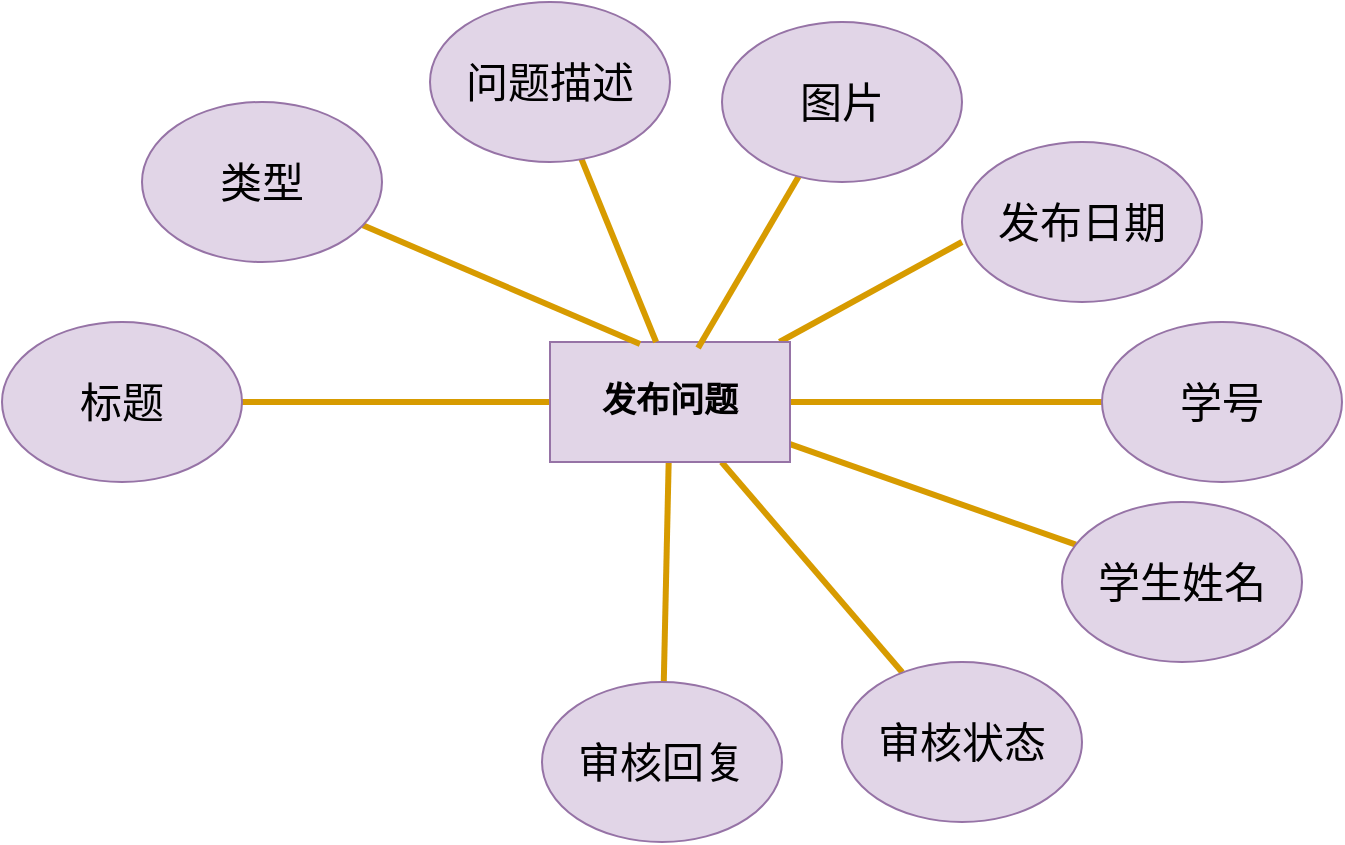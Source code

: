 <mxfile version="21.2.9" type="github">
  <diagram name="第 1 页" id="C6K9CvDlEaFAPa34LXr9">
    <mxGraphModel dx="1081" dy="748" grid="1" gridSize="10" guides="1" tooltips="1" connect="1" arrows="1" fold="1" page="1" pageScale="1" pageWidth="827" pageHeight="1169" math="0" shadow="0">
      <root>
        <mxCell id="0" />
        <mxCell id="1" parent="0" />
        <mxCell id="56aWcW9mlWaPoIm9u7QT-11" style="rounded=0;orthogonalLoop=1;jettySize=auto;html=1;endArrow=none;endFill=0;fillColor=#ffe6cc;strokeColor=#d79b00;strokeWidth=3;" edge="1" parent="1" source="56aWcW9mlWaPoIm9u7QT-1" target="56aWcW9mlWaPoIm9u7QT-9">
          <mxGeometry relative="1" as="geometry" />
        </mxCell>
        <mxCell id="56aWcW9mlWaPoIm9u7QT-24" style="edgeStyle=none;shape=connector;rounded=0;orthogonalLoop=1;jettySize=auto;html=1;entryX=0;entryY=0.625;entryDx=0;entryDy=0;entryPerimeter=0;labelBackgroundColor=default;strokeColor=#d79b00;strokeWidth=3;fontFamily=Helvetica;fontSize=11;fontColor=default;endArrow=none;endFill=0;fillColor=#ffe6cc;" edge="1" parent="1" source="56aWcW9mlWaPoIm9u7QT-1" target="56aWcW9mlWaPoIm9u7QT-20">
          <mxGeometry relative="1" as="geometry" />
        </mxCell>
        <mxCell id="56aWcW9mlWaPoIm9u7QT-25" style="edgeStyle=none;shape=connector;rounded=0;orthogonalLoop=1;jettySize=auto;html=1;labelBackgroundColor=default;strokeColor=#d79b00;strokeWidth=3;fontFamily=Helvetica;fontSize=11;fontColor=default;endArrow=none;endFill=0;fillColor=#ffe6cc;" edge="1" parent="1" source="56aWcW9mlWaPoIm9u7QT-1" target="56aWcW9mlWaPoIm9u7QT-19">
          <mxGeometry relative="1" as="geometry" />
        </mxCell>
        <mxCell id="56aWcW9mlWaPoIm9u7QT-26" style="edgeStyle=none;shape=connector;rounded=0;orthogonalLoop=1;jettySize=auto;html=1;labelBackgroundColor=default;strokeColor=#d79b00;strokeWidth=3;fontFamily=Helvetica;fontSize=11;fontColor=default;endArrow=none;endFill=0;fillColor=#ffe6cc;" edge="1" parent="1" source="56aWcW9mlWaPoIm9u7QT-1" target="56aWcW9mlWaPoIm9u7QT-21">
          <mxGeometry relative="1" as="geometry" />
        </mxCell>
        <mxCell id="56aWcW9mlWaPoIm9u7QT-27" style="edgeStyle=none;shape=connector;rounded=0;orthogonalLoop=1;jettySize=auto;html=1;labelBackgroundColor=default;strokeColor=#d79b00;strokeWidth=3;fontFamily=Helvetica;fontSize=11;fontColor=default;endArrow=none;endFill=0;fillColor=#ffe6cc;" edge="1" parent="1" source="56aWcW9mlWaPoIm9u7QT-1" target="56aWcW9mlWaPoIm9u7QT-22">
          <mxGeometry relative="1" as="geometry" />
        </mxCell>
        <mxCell id="56aWcW9mlWaPoIm9u7QT-28" style="edgeStyle=none;shape=connector;rounded=0;orthogonalLoop=1;jettySize=auto;html=1;labelBackgroundColor=default;strokeColor=#d79b00;strokeWidth=3;fontFamily=Helvetica;fontSize=11;fontColor=default;endArrow=none;endFill=0;fillColor=#ffe6cc;" edge="1" parent="1" source="56aWcW9mlWaPoIm9u7QT-1" target="56aWcW9mlWaPoIm9u7QT-23">
          <mxGeometry relative="1" as="geometry" />
        </mxCell>
        <mxCell id="56aWcW9mlWaPoIm9u7QT-1" value="发布问题" style="rounded=0;whiteSpace=wrap;html=1;fillColor=#e1d5e7;strokeColor=#9673a6;fontFamily=Times New Roman;fontStyle=1;fontSize=17;" vertex="1" parent="1">
          <mxGeometry x="354" y="290" width="120" height="60" as="geometry" />
        </mxCell>
        <mxCell id="56aWcW9mlWaPoIm9u7QT-9" value="标题" style="ellipse;whiteSpace=wrap;html=1;fillColor=#e1d5e7;strokeColor=#9673a6;fontSize=21;" vertex="1" parent="1">
          <mxGeometry x="80" y="280" width="120" height="80" as="geometry" />
        </mxCell>
        <mxCell id="56aWcW9mlWaPoIm9u7QT-12" style="rounded=0;orthogonalLoop=1;jettySize=auto;html=1;endArrow=none;endFill=0;fillColor=#ffe6cc;strokeColor=#d79b00;strokeWidth=3;exitX=0.375;exitY=0.017;exitDx=0;exitDy=0;exitPerimeter=0;" edge="1" parent="1" target="56aWcW9mlWaPoIm9u7QT-13" source="56aWcW9mlWaPoIm9u7QT-1">
          <mxGeometry relative="1" as="geometry">
            <mxPoint x="344" y="270" as="sourcePoint" />
          </mxGeometry>
        </mxCell>
        <mxCell id="56aWcW9mlWaPoIm9u7QT-13" value="类型" style="ellipse;whiteSpace=wrap;html=1;fillColor=#e1d5e7;strokeColor=#9673a6;fontSize=21;" vertex="1" parent="1">
          <mxGeometry x="150" y="170" width="120" height="80" as="geometry" />
        </mxCell>
        <mxCell id="56aWcW9mlWaPoIm9u7QT-14" style="rounded=0;orthogonalLoop=1;jettySize=auto;html=1;endArrow=none;endFill=0;fillColor=#ffe6cc;strokeColor=#d79b00;strokeWidth=3;exitX=0.617;exitY=0.05;exitDx=0;exitDy=0;exitPerimeter=0;" edge="1" parent="1" target="56aWcW9mlWaPoIm9u7QT-15" source="56aWcW9mlWaPoIm9u7QT-1">
          <mxGeometry relative="1" as="geometry">
            <mxPoint x="534" y="210" as="sourcePoint" />
          </mxGeometry>
        </mxCell>
        <mxCell id="56aWcW9mlWaPoIm9u7QT-15" value="图片" style="ellipse;whiteSpace=wrap;html=1;fillColor=#e1d5e7;strokeColor=#9673a6;fontSize=21;" vertex="1" parent="1">
          <mxGeometry x="440" y="130" width="120" height="80" as="geometry" />
        </mxCell>
        <mxCell id="56aWcW9mlWaPoIm9u7QT-18" style="edgeStyle=none;shape=connector;rounded=0;orthogonalLoop=1;jettySize=auto;html=1;entryX=0.442;entryY=0;entryDx=0;entryDy=0;entryPerimeter=0;labelBackgroundColor=default;strokeColor=#d79b00;strokeWidth=3;fontFamily=Helvetica;fontSize=11;fontColor=default;endArrow=none;endFill=0;fillColor=#ffe6cc;" edge="1" parent="1" source="56aWcW9mlWaPoIm9u7QT-16" target="56aWcW9mlWaPoIm9u7QT-1">
          <mxGeometry relative="1" as="geometry" />
        </mxCell>
        <mxCell id="56aWcW9mlWaPoIm9u7QT-16" value="问题描述" style="ellipse;whiteSpace=wrap;html=1;fillColor=#e1d5e7;strokeColor=#9673a6;fontSize=21;" vertex="1" parent="1">
          <mxGeometry x="294" y="120" width="120" height="80" as="geometry" />
        </mxCell>
        <mxCell id="56aWcW9mlWaPoIm9u7QT-19" value="学号" style="ellipse;whiteSpace=wrap;html=1;fillColor=#e1d5e7;strokeColor=#9673a6;fontSize=21;" vertex="1" parent="1">
          <mxGeometry x="630" y="280" width="120" height="80" as="geometry" />
        </mxCell>
        <mxCell id="56aWcW9mlWaPoIm9u7QT-20" value="发布日期" style="ellipse;whiteSpace=wrap;html=1;fillColor=#e1d5e7;strokeColor=#9673a6;fontSize=21;" vertex="1" parent="1">
          <mxGeometry x="560" y="190" width="120" height="80" as="geometry" />
        </mxCell>
        <mxCell id="56aWcW9mlWaPoIm9u7QT-21" value="学生姓名" style="ellipse;whiteSpace=wrap;html=1;fillColor=#e1d5e7;strokeColor=#9673a6;fontSize=21;" vertex="1" parent="1">
          <mxGeometry x="610" y="370" width="120" height="80" as="geometry" />
        </mxCell>
        <mxCell id="56aWcW9mlWaPoIm9u7QT-22" value="审核状态" style="ellipse;whiteSpace=wrap;html=1;fillColor=#e1d5e7;strokeColor=#9673a6;fontSize=21;" vertex="1" parent="1">
          <mxGeometry x="500" y="450" width="120" height="80" as="geometry" />
        </mxCell>
        <mxCell id="56aWcW9mlWaPoIm9u7QT-23" value="审核回复" style="ellipse;whiteSpace=wrap;html=1;fillColor=#e1d5e7;strokeColor=#9673a6;fontSize=21;" vertex="1" parent="1">
          <mxGeometry x="350" y="460" width="120" height="80" as="geometry" />
        </mxCell>
      </root>
    </mxGraphModel>
  </diagram>
</mxfile>
